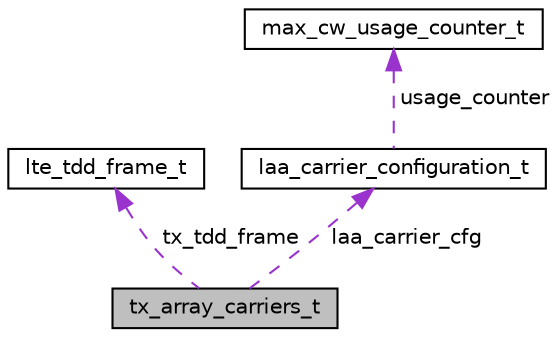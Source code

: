 digraph "tx_array_carriers_t"
{
 // LATEX_PDF_SIZE
  bgcolor="transparent";
  edge [fontname="Helvetica",fontsize="10",labelfontname="Helvetica",labelfontsize="10"];
  node [fontname="Helvetica",fontsize="10",shape=record];
  Node1 [label="tx_array_carriers_t",height=0.2,width=0.4,color="black", fillcolor="grey75", style="filled", fontcolor="black",tooltip=" "];
  Node2 -> Node1 [dir="back",color="darkorchid3",fontsize="10",style="dashed",label=" tx_tdd_frame" ,fontname="Helvetica"];
  Node2 [label="lte_tdd_frame_t",height=0.2,width=0.4,color="black",URL="$EvenstarUplaneConf_8h.html#structlte__tdd__frame__t",tooltip=" "];
  Node3 -> Node1 [dir="back",color="darkorchid3",fontsize="10",style="dashed",label=" laa_carrier_cfg" ,fontname="Helvetica"];
  Node3 [label="laa_carrier_configuration_t",height=0.2,width=0.4,color="black",URL="$EvenstarUplaneConf_8h.html#structlaa__carrier__configuration__t",tooltip=" "];
  Node4 -> Node3 [dir="back",color="darkorchid3",fontsize="10",style="dashed",label=" usage_counter" ,fontname="Helvetica"];
  Node4 [label="max_cw_usage_counter_t",height=0.2,width=0.4,color="black",URL="$EvenstarUplaneConf_8h.html#structmax__cw__usage__counter__t",tooltip=" "];
}
